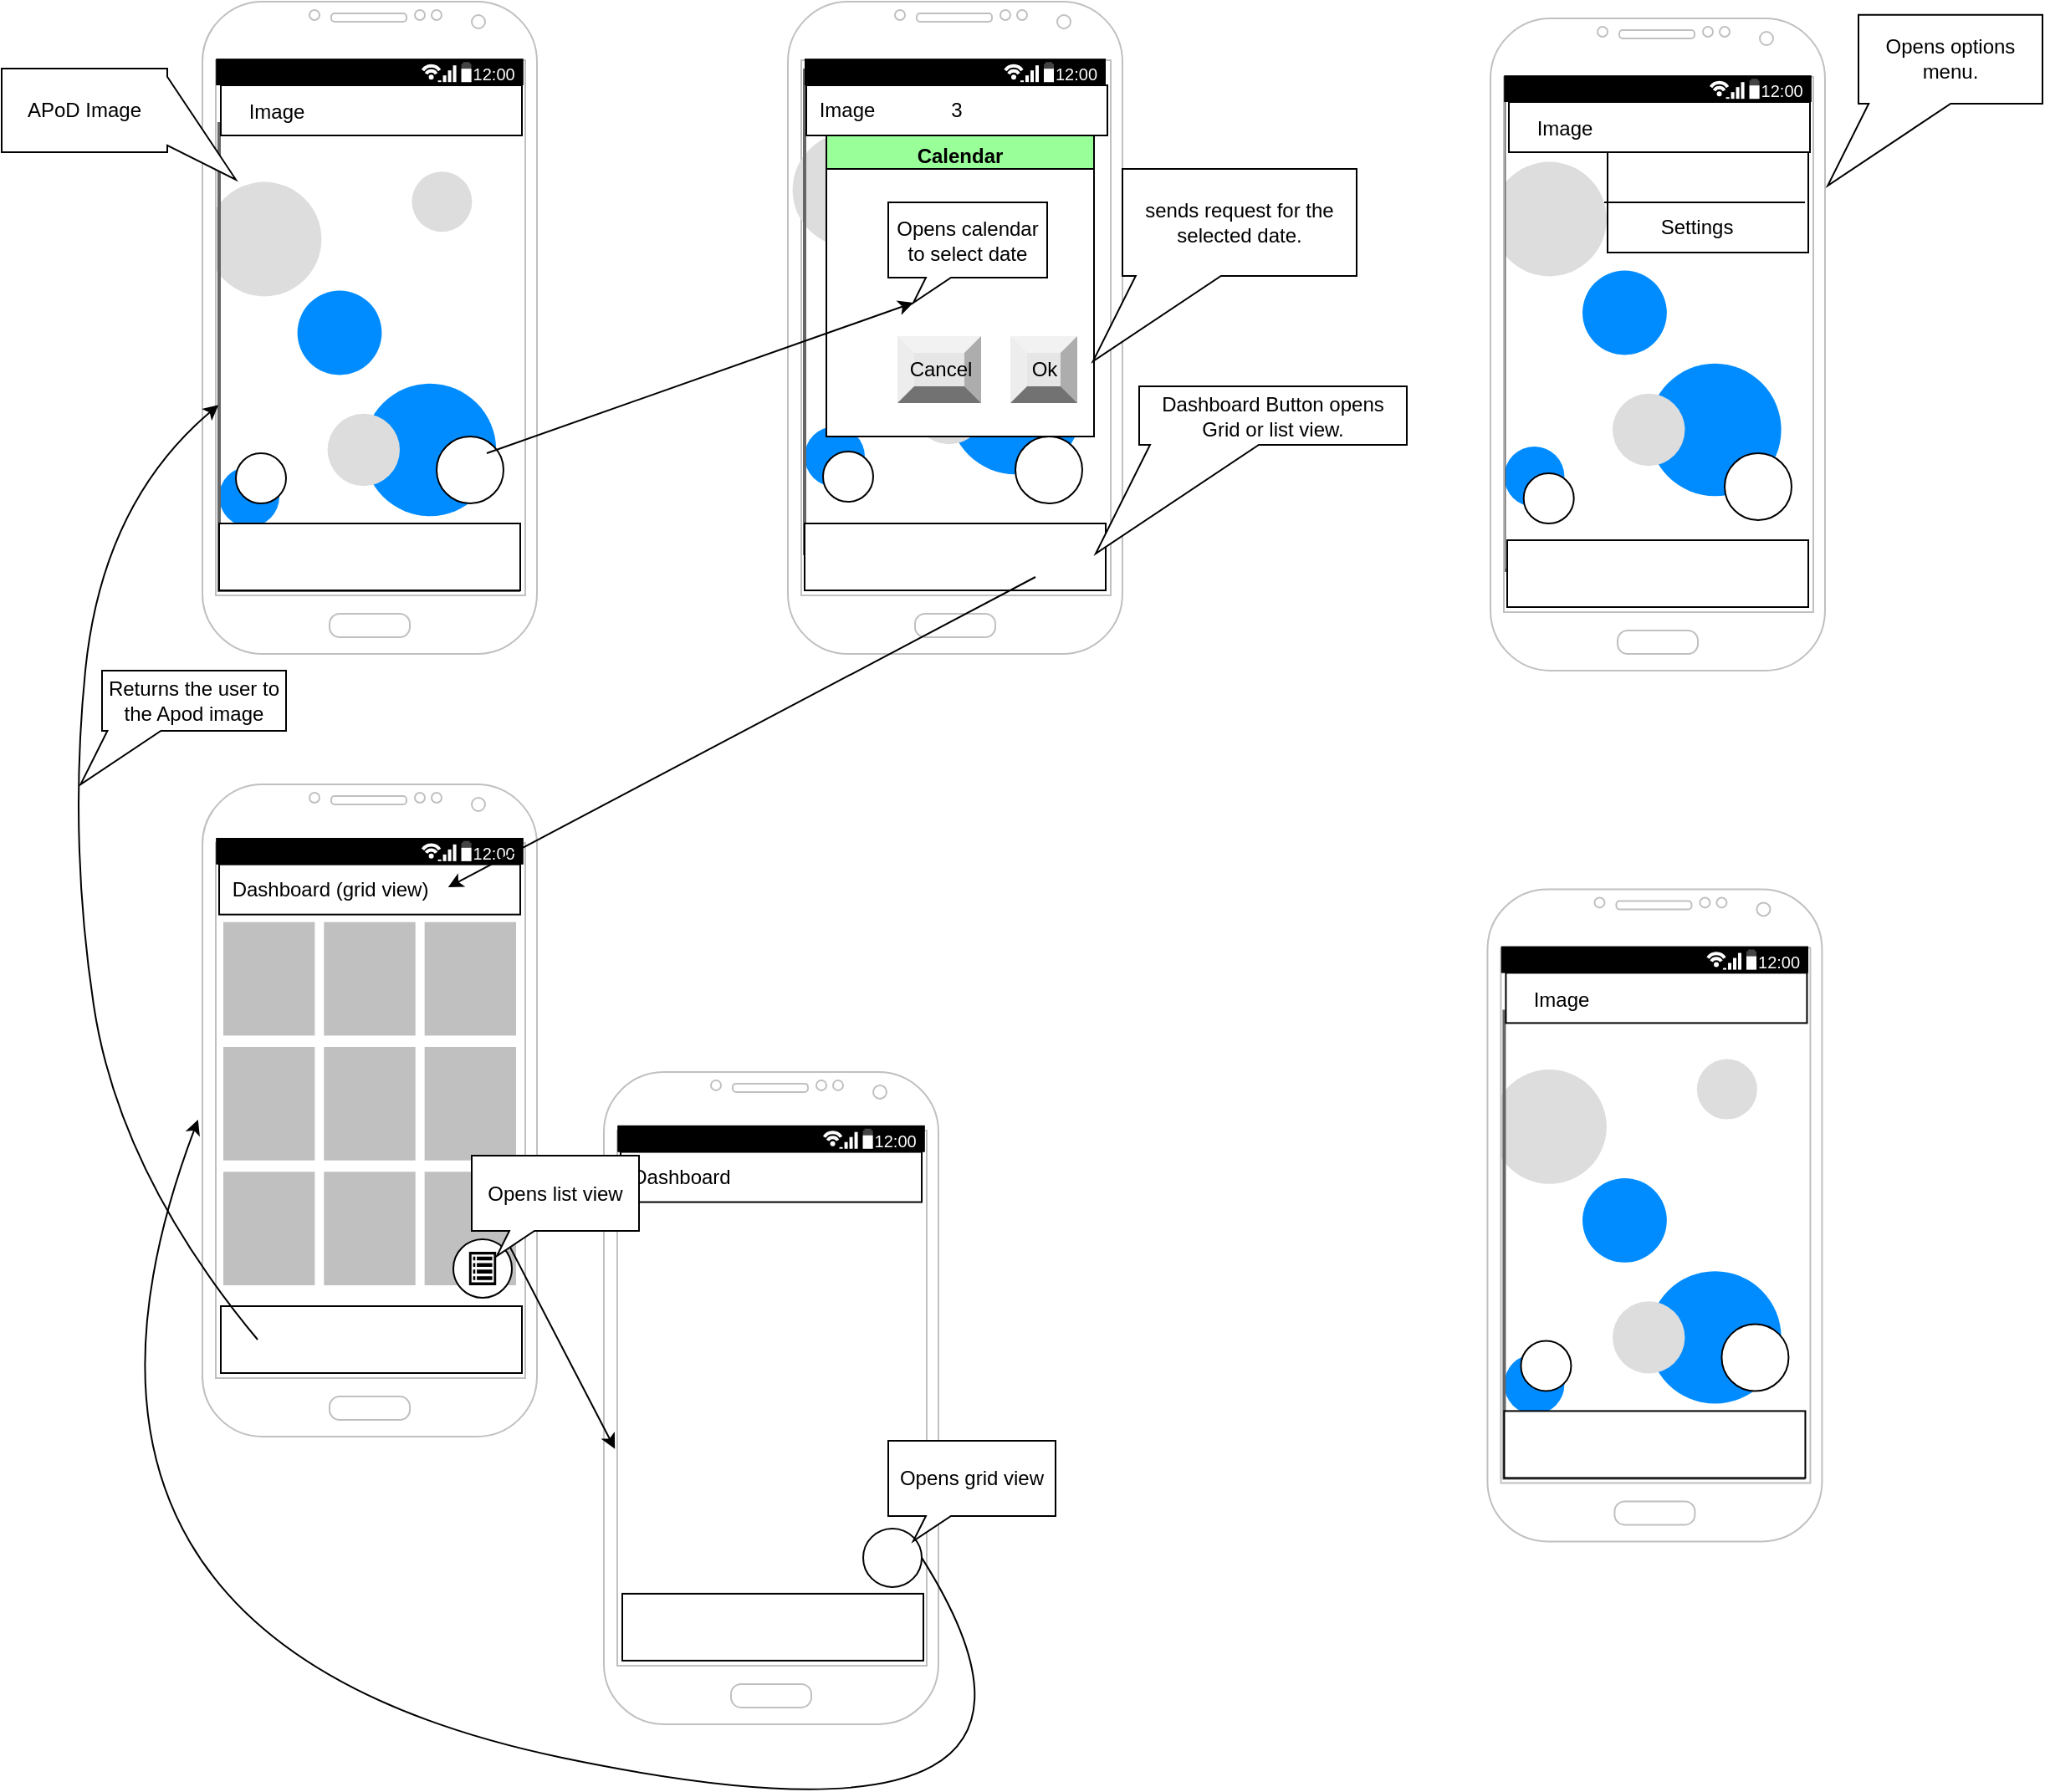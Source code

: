 <mxfile version="12.6.2" type="github">
  <diagram id="pEdrLrNa93Opo544BcHM" name="Page-1">
    <mxGraphModel dx="1858" dy="558" grid="1" gridSize="10" guides="1" tooltips="1" connect="1" arrows="1" fold="1" page="1" pageScale="1" pageWidth="850" pageHeight="1100" math="0" shadow="0">
      <root>
        <mxCell id="0"/>
        <mxCell id="1" parent="0"/>
        <mxCell id="yhGkoqOSeWeYSa07yg06-131" value="" style="shape=image;html=1;verticalAlign=top;verticalLabelPosition=bottom;labelBackgroundColor=#ffffff;imageAspect=0;aspect=fixed;image=https://cdn2.iconfinder.com/data/icons/interface-12/24/interface-45-128.png;fillColor=#000000;" vertex="1" parent="1">
          <mxGeometry x="356" y="747.78" width="164.17" height="164.17" as="geometry"/>
        </mxCell>
        <mxCell id="yhGkoqOSeWeYSa07yg06-2" value="" style="verticalLabelPosition=bottom;shadow=0;dashed=0;align=center;html=1;verticalAlign=top;strokeWidth=1;shape=mxgraph.mockup.graphics.bubbleChart;strokeColor=none;strokeColor2=none;strokeColor3=#666666;fillColor2=#008cff;fillColor3=#dddddd;" vertex="1" parent="1">
          <mxGeometry x="110.0" y="102" width="180" height="280" as="geometry"/>
        </mxCell>
        <mxCell id="yhGkoqOSeWeYSa07yg06-1" value="" style="verticalLabelPosition=bottom;verticalAlign=top;html=1;shadow=0;dashed=0;strokeWidth=1;shape=mxgraph.android.phone2;strokeColor=#c0c0c0;" vertex="1" parent="1">
          <mxGeometry x="100" y="30" width="200" height="390" as="geometry"/>
        </mxCell>
        <mxCell id="yhGkoqOSeWeYSa07yg06-5" value="" style="ellipse;whiteSpace=wrap;html=1;aspect=fixed;" vertex="1" parent="1">
          <mxGeometry x="240" y="290" width="40" height="40" as="geometry"/>
        </mxCell>
        <mxCell id="yhGkoqOSeWeYSa07yg06-8" value="" style="verticalLabelPosition=bottom;verticalAlign=top;html=1;shadow=0;dashed=0;strokeWidth=1;shape=mxgraph.android.phone2;strokeColor=#c0c0c0;" vertex="1" parent="1">
          <mxGeometry x="450" y="30" width="200" height="390" as="geometry"/>
        </mxCell>
        <mxCell id="yhGkoqOSeWeYSa07yg06-9" value="" style="verticalLabelPosition=bottom;shadow=0;dashed=0;align=center;html=1;verticalAlign=top;strokeWidth=1;shape=mxgraph.mockup.graphics.bubbleChart;strokeColor=none;strokeColor2=none;strokeColor3=#666666;fillColor2=#008cff;fillColor3=#dddddd;fillColor=#FFFFFF;" vertex="1" parent="1">
          <mxGeometry x="460" y="70" width="180" height="290" as="geometry"/>
        </mxCell>
        <mxCell id="yhGkoqOSeWeYSa07yg06-10" value="Calendar" style="swimlane;fillColor=#99FF99;" vertex="1" parent="1">
          <mxGeometry x="473" y="110" width="160" height="180" as="geometry">
            <mxRectangle x="475" y="110" width="80" height="23" as="alternateBounds"/>
          </mxGeometry>
        </mxCell>
        <mxCell id="yhGkoqOSeWeYSa07yg06-32" value="" style="whiteSpace=wrap;html=1;aspect=fixed;fillColor=#FFFFFF;" vertex="1" parent="yhGkoqOSeWeYSa07yg06-10">
          <mxGeometry y="20" width="160" height="160" as="geometry"/>
        </mxCell>
        <mxCell id="yhGkoqOSeWeYSa07yg06-12" value="Opens calendar to select date" style="whiteSpace=wrap;html=1;shape=mxgraph.basic.rectCallout;dx=30;dy=15;boundedLbl=1;" vertex="1" parent="yhGkoqOSeWeYSa07yg06-10">
          <mxGeometry x="37" y="40" width="95" height="60" as="geometry"/>
        </mxCell>
        <mxCell id="yhGkoqOSeWeYSa07yg06-14" value="Cancel" style="labelPosition=center;verticalLabelPosition=middle;align=center;html=1;shape=mxgraph.basic.shaded_button;dx=10;fillColor=#E6E6E6;strokeColor=none;" vertex="1" parent="yhGkoqOSeWeYSa07yg06-10">
          <mxGeometry x="42.5" y="120" width="50" height="40" as="geometry"/>
        </mxCell>
        <mxCell id="yhGkoqOSeWeYSa07yg06-13" value="Ok" style="labelPosition=center;verticalLabelPosition=middle;align=center;html=1;shape=mxgraph.basic.shaded_button;dx=10;fillColor=#E6E6E6;strokeColor=none;" vertex="1" parent="yhGkoqOSeWeYSa07yg06-10">
          <mxGeometry x="110" y="120.0" width="40" height="40" as="geometry"/>
        </mxCell>
        <mxCell id="yhGkoqOSeWeYSa07yg06-34" value="3" style="rounded=0;whiteSpace=wrap;html=1;fillColor=#FFFFFF;" vertex="1" parent="yhGkoqOSeWeYSa07yg06-10">
          <mxGeometry x="-12" y="-30" width="180" height="30" as="geometry"/>
        </mxCell>
        <mxCell id="yhGkoqOSeWeYSa07yg06-42" value="" style="shape=image;html=1;verticalAlign=top;verticalLabelPosition=bottom;labelBackgroundColor=#ffffff;imageAspect=0;aspect=fixed;image=https://cdn2.iconfinder.com/data/icons/arrows-and-universal-actions-icon-set/256/more_circle-128.png;fillColor=#FFFFFF;direction=south;" vertex="1" parent="yhGkoqOSeWeYSa07yg06-10">
          <mxGeometry x="132" y="-23.8" width="18" height="18" as="geometry"/>
        </mxCell>
        <mxCell id="yhGkoqOSeWeYSa07yg06-53" value="Image" style="text;html=1;align=center;verticalAlign=middle;resizable=0;points=[];autosize=1;" vertex="1" parent="yhGkoqOSeWeYSa07yg06-10">
          <mxGeometry x="-13" y="-25" width="50" height="20" as="geometry"/>
        </mxCell>
        <mxCell id="yhGkoqOSeWeYSa07yg06-16" value="" style="rounded=0;whiteSpace=wrap;html=1;fillColor=#FFFFFF;" vertex="1" parent="1">
          <mxGeometry x="110" y="342" width="180" height="40" as="geometry"/>
        </mxCell>
        <mxCell id="yhGkoqOSeWeYSa07yg06-17" value="" style="shape=image;html=1;verticalAlign=top;verticalLabelPosition=bottom;labelBackgroundColor=#ffffff;imageAspect=0;aspect=fixed;image=https://cdn4.iconfinder.com/data/icons/evil-icons-user-interface/64/picture-128.png;fillColor=#FFFFFF;" vertex="1" parent="1">
          <mxGeometry x="130" y="348" width="28" height="28" as="geometry"/>
        </mxCell>
        <mxCell id="yhGkoqOSeWeYSa07yg06-18" value="" style="shape=image;html=1;verticalAlign=top;verticalLabelPosition=bottom;labelBackgroundColor=#ffffff;imageAspect=0;aspect=fixed;image=https://cdn3.iconfinder.com/data/icons/google-material-design-icons/48/ic_dashboard_48px-128.png;fillColor=#FFFFFF;" vertex="1" parent="1">
          <mxGeometry x="240" y="350" width="24" height="24" as="geometry"/>
        </mxCell>
        <mxCell id="yhGkoqOSeWeYSa07yg06-20" value="" style="rounded=0;whiteSpace=wrap;html=1;fillColor=#FFFFFF;" vertex="1" parent="1">
          <mxGeometry x="460" y="342" width="180" height="40" as="geometry"/>
        </mxCell>
        <mxCell id="yhGkoqOSeWeYSa07yg06-22" value="" style="shape=image;html=1;verticalAlign=top;verticalLabelPosition=bottom;labelBackgroundColor=#ffffff;imageAspect=0;aspect=fixed;image=https://cdn3.iconfinder.com/data/icons/google-material-design-icons/48/ic_dashboard_48px-128.png;fillColor=#FFFFFF;" vertex="1" parent="1">
          <mxGeometry x="586" y="350" width="24" height="24" as="geometry"/>
        </mxCell>
        <mxCell id="yhGkoqOSeWeYSa07yg06-23" value="" style="shape=image;html=1;verticalAlign=top;verticalLabelPosition=bottom;labelBackgroundColor=#ffffff;imageAspect=0;aspect=fixed;image=https://cdn4.iconfinder.com/data/icons/evil-icons-user-interface/64/picture-128.png;fillColor=#FFFFFF;" vertex="1" parent="1">
          <mxGeometry x="482" y="348" width="28" height="28" as="geometry"/>
        </mxCell>
        <mxCell id="yhGkoqOSeWeYSa07yg06-24" value="" style="verticalLabelPosition=bottom;verticalAlign=top;html=1;shadow=0;dashed=0;strokeWidth=1;shape=mxgraph.android.phone2;strokeColor=#c0c0c0;fillColor=#FFFFFF;" vertex="1" parent="1">
          <mxGeometry x="100" y="498" width="200" height="390" as="geometry"/>
        </mxCell>
        <mxCell id="yhGkoqOSeWeYSa07yg06-26" value="APoD Image" style="whiteSpace=wrap;html=1;shape=mxgraph.basic.rectCallout;dx=24.6;dy=41;boundedLbl=1;fillColor=#FFFFFF;direction=north;" vertex="1" parent="1">
          <mxGeometry x="-20" y="70" width="140" height="50" as="geometry"/>
        </mxCell>
        <mxCell id="yhGkoqOSeWeYSa07yg06-28" value="" style="rounded=0;whiteSpace=wrap;html=1;fillColor=#FFFFFF;" vertex="1" parent="1">
          <mxGeometry x="111" y="80" width="180" height="30" as="geometry"/>
        </mxCell>
        <mxCell id="yhGkoqOSeWeYSa07yg06-29" value="" style="strokeWidth=1;html=1;shadow=0;dashed=0;shape=mxgraph.android.statusBar;align=center;fillColor=#000000;strokeColor=#ffffff;fontColor=#ffffff;fontSize=10;" vertex="1" parent="1">
          <mxGeometry x="108.22" y="64.17" width="183.57" height="15.825" as="geometry"/>
        </mxCell>
        <mxCell id="yhGkoqOSeWeYSa07yg06-30" value="" style="strokeWidth=1;html=1;shadow=0;dashed=0;shape=mxgraph.android.statusBar;align=center;fillColor=#000000;strokeColor=#ffffff;fontColor=#ffffff;fontSize=10;" vertex="1" parent="1">
          <mxGeometry x="108.22" y="530" width="183.57" height="15.825" as="geometry"/>
        </mxCell>
        <mxCell id="yhGkoqOSeWeYSa07yg06-31" value="" style="strokeWidth=1;html=1;shadow=0;dashed=0;shape=mxgraph.android.statusBar;align=center;fillColor=#000000;strokeColor=#ffffff;fontColor=#ffffff;fontSize=10;" vertex="1" parent="1">
          <mxGeometry x="460" y="64.17" width="180" height="15.83" as="geometry"/>
        </mxCell>
        <mxCell id="yhGkoqOSeWeYSa07yg06-33" value="" style="shape=image;html=1;verticalAlign=top;verticalLabelPosition=bottom;labelBackgroundColor=#ffffff;imageAspect=0;aspect=fixed;image=https://cdn1.iconfinder.com/data/icons/material-core/20/today-128.png;fillColor=#FFFFFF;" vertex="1" parent="1">
          <mxGeometry x="250" y="300" width="20" height="20" as="geometry"/>
        </mxCell>
        <mxCell id="yhGkoqOSeWeYSa07yg06-38" value="" style="ellipse;whiteSpace=wrap;html=1;aspect=fixed;" vertex="1" parent="1">
          <mxGeometry x="586" y="290" width="40" height="40" as="geometry"/>
        </mxCell>
        <mxCell id="yhGkoqOSeWeYSa07yg06-39" value="" style="shape=image;html=1;verticalAlign=top;verticalLabelPosition=bottom;labelBackgroundColor=#ffffff;imageAspect=0;aspect=fixed;image=https://cdn1.iconfinder.com/data/icons/material-core/20/today-128.png;fillColor=#FFFFFF;" vertex="1" parent="1">
          <mxGeometry x="596" y="300" width="20" height="20" as="geometry"/>
        </mxCell>
        <mxCell id="yhGkoqOSeWeYSa07yg06-40" value="" style="rounded=0;whiteSpace=wrap;html=1;fillColor=#FFFFFF;" vertex="1" parent="1">
          <mxGeometry x="110.01" y="545.83" width="180" height="30" as="geometry"/>
        </mxCell>
        <mxCell id="yhGkoqOSeWeYSa07yg06-41" value="" style="shape=image;html=1;verticalAlign=top;verticalLabelPosition=bottom;labelBackgroundColor=#ffffff;imageAspect=0;aspect=fixed;image=https://cdn2.iconfinder.com/data/icons/arrows-and-universal-actions-icon-set/256/more_circle-128.png;fillColor=#FFFFFF;direction=south;" vertex="1" parent="1">
          <mxGeometry x="264" y="551.83" width="18" height="18" as="geometry"/>
        </mxCell>
        <mxCell id="yhGkoqOSeWeYSa07yg06-43" value="" style="shape=image;html=1;verticalAlign=top;verticalLabelPosition=bottom;labelBackgroundColor=#ffffff;imageAspect=0;aspect=fixed;image=https://cdn2.iconfinder.com/data/icons/arrows-and-universal-actions-icon-set/256/more_circle-128.png;fillColor=#FFFFFF;direction=south;" vertex="1" parent="1">
          <mxGeometry x="264" y="86" width="18" height="18" as="geometry"/>
        </mxCell>
        <mxCell id="yhGkoqOSeWeYSa07yg06-48" value="" style="endArrow=classic;html=1;entryX=0;entryY=0;entryDx=15;entryDy=60;entryPerimeter=0;" edge="1" parent="1" target="yhGkoqOSeWeYSa07yg06-12">
          <mxGeometry width="50" height="50" relative="1" as="geometry">
            <mxPoint x="270" y="300" as="sourcePoint"/>
            <mxPoint x="320" y="250" as="targetPoint"/>
          </mxGeometry>
        </mxCell>
        <mxCell id="yhGkoqOSeWeYSa07yg06-49" value="Image" style="text;html=1;align=center;verticalAlign=middle;resizable=0;points=[];autosize=1;" vertex="1" parent="1">
          <mxGeometry x="119" y="86" width="50" height="20" as="geometry"/>
        </mxCell>
        <mxCell id="yhGkoqOSeWeYSa07yg06-52" value="Dashboard (grid view)" style="text;html=1;align=center;verticalAlign=middle;resizable=0;points=[];autosize=1;" vertex="1" parent="1">
          <mxGeometry x="111" y="550.83" width="130" height="20" as="geometry"/>
        </mxCell>
        <mxCell id="yhGkoqOSeWeYSa07yg06-56" value="" style="html=1;verticalLabelPosition=bottom;labelBackgroundColor=#ffffff;verticalAlign=top;shadow=0;dashed=0;strokeWidth=1;shape=mxgraph.ios7ui.iconGrid;fillColor=#c0c0c0;gridSize=3,3;" vertex="1" parent="1">
          <mxGeometry x="112.5" y="580.34" width="175" height="217.17" as="geometry"/>
        </mxCell>
        <mxCell id="yhGkoqOSeWeYSa07yg06-57" value="" style="ellipse;whiteSpace=wrap;html=1;aspect=fixed;fillColor=#FFFFFF;" vertex="1" parent="1">
          <mxGeometry x="250" y="770" width="35" height="35" as="geometry"/>
        </mxCell>
        <mxCell id="yhGkoqOSeWeYSa07yg06-55" value="" style="html=1;aspect=fixed;strokeColor=none;shadow=0;align=center;verticalAlign=top;fillColor=#000000;shape=mxgraph.gcp2.view_list" vertex="1" parent="1">
          <mxGeometry x="259.4" y="777.5" width="16.21" height="20.01" as="geometry"/>
        </mxCell>
        <mxCell id="yhGkoqOSeWeYSa07yg06-58" value="" style="rounded=0;whiteSpace=wrap;html=1;fillColor=#FFFFFF;" vertex="1" parent="1">
          <mxGeometry x="111" y="810" width="180" height="40" as="geometry"/>
        </mxCell>
        <mxCell id="yhGkoqOSeWeYSa07yg06-59" value="" style="shape=image;html=1;verticalAlign=top;verticalLabelPosition=bottom;labelBackgroundColor=#ffffff;imageAspect=0;aspect=fixed;image=https://cdn3.iconfinder.com/data/icons/google-material-design-icons/48/ic_dashboard_48px-128.png;fillColor=#FFFFFF;" vertex="1" parent="1">
          <mxGeometry x="237" y="818" width="24" height="24" as="geometry"/>
        </mxCell>
        <mxCell id="yhGkoqOSeWeYSa07yg06-60" value="" style="shape=image;html=1;verticalAlign=top;verticalLabelPosition=bottom;labelBackgroundColor=#ffffff;imageAspect=0;aspect=fixed;image=https://cdn4.iconfinder.com/data/icons/evil-icons-user-interface/64/picture-128.png;fillColor=#FFFFFF;" vertex="1" parent="1">
          <mxGeometry x="133" y="816" width="28" height="28" as="geometry"/>
        </mxCell>
        <mxCell id="yhGkoqOSeWeYSa07yg06-61" value="" style="endArrow=classic;html=1;exitX=0.5;exitY=1;exitDx=0;exitDy=0;entryX=1.045;entryY=0.434;entryDx=0;entryDy=0;entryPerimeter=0;" edge="1" parent="1" source="yhGkoqOSeWeYSa07yg06-22" target="yhGkoqOSeWeYSa07yg06-52">
          <mxGeometry width="50" height="50" relative="1" as="geometry">
            <mxPoint x="400" y="497.06" as="sourcePoint"/>
            <mxPoint x="330" y="490" as="targetPoint"/>
          </mxGeometry>
        </mxCell>
        <mxCell id="yhGkoqOSeWeYSa07yg06-62" value="" style="verticalLabelPosition=bottom;verticalAlign=top;html=1;shadow=0;dashed=0;strokeWidth=1;shape=mxgraph.android.phone2;strokeColor=#c0c0c0;fillColor=#FFFFFF;" vertex="1" parent="1">
          <mxGeometry x="340" y="669.95" width="200" height="390" as="geometry"/>
        </mxCell>
        <mxCell id="yhGkoqOSeWeYSa07yg06-63" value="" style="strokeWidth=1;html=1;shadow=0;dashed=0;shape=mxgraph.android.statusBar;align=center;fillColor=#000000;strokeColor=#ffffff;fontColor=#ffffff;fontSize=10;" vertex="1" parent="1">
          <mxGeometry x="348.22" y="701.95" width="183.57" height="15.825" as="geometry"/>
        </mxCell>
        <mxCell id="yhGkoqOSeWeYSa07yg06-64" value="" style="rounded=0;whiteSpace=wrap;html=1;fillColor=#FFFFFF;" vertex="1" parent="1">
          <mxGeometry x="350.01" y="717.78" width="180" height="30" as="geometry"/>
        </mxCell>
        <mxCell id="yhGkoqOSeWeYSa07yg06-65" value="" style="shape=image;html=1;verticalAlign=top;verticalLabelPosition=bottom;labelBackgroundColor=#ffffff;imageAspect=0;aspect=fixed;image=https://cdn2.iconfinder.com/data/icons/arrows-and-universal-actions-icon-set/256/more_circle-128.png;fillColor=#FFFFFF;direction=south;" vertex="1" parent="1">
          <mxGeometry x="504" y="723.78" width="18" height="18" as="geometry"/>
        </mxCell>
        <mxCell id="yhGkoqOSeWeYSa07yg06-66" value="Dashboard" style="text;html=1;align=center;verticalAlign=middle;resizable=0;points=[];autosize=1;" vertex="1" parent="1">
          <mxGeometry x="351" y="722.78" width="70" height="20" as="geometry"/>
        </mxCell>
        <mxCell id="yhGkoqOSeWeYSa07yg06-70" value="" style="rounded=0;whiteSpace=wrap;html=1;fillColor=#FFFFFF;" vertex="1" parent="1">
          <mxGeometry x="351" y="981.95" width="180" height="40" as="geometry"/>
        </mxCell>
        <mxCell id="yhGkoqOSeWeYSa07yg06-71" value="" style="shape=image;html=1;verticalAlign=top;verticalLabelPosition=bottom;labelBackgroundColor=#ffffff;imageAspect=0;aspect=fixed;image=https://cdn3.iconfinder.com/data/icons/google-material-design-icons/48/ic_dashboard_48px-128.png;fillColor=#FFFFFF;" vertex="1" parent="1">
          <mxGeometry x="477" y="989.95" width="24" height="24" as="geometry"/>
        </mxCell>
        <mxCell id="yhGkoqOSeWeYSa07yg06-72" value="" style="shape=image;html=1;verticalAlign=top;verticalLabelPosition=bottom;labelBackgroundColor=#ffffff;imageAspect=0;aspect=fixed;image=https://cdn4.iconfinder.com/data/icons/evil-icons-user-interface/64/picture-128.png;fillColor=#FFFFFF;" vertex="1" parent="1">
          <mxGeometry x="373" y="987.95" width="28" height="28" as="geometry"/>
        </mxCell>
        <mxCell id="yhGkoqOSeWeYSa07yg06-68" value="" style="ellipse;whiteSpace=wrap;html=1;aspect=fixed;fillColor=#FFFFFF;" vertex="1" parent="1">
          <mxGeometry x="495.01" y="942.95" width="35" height="35" as="geometry"/>
        </mxCell>
        <mxCell id="yhGkoqOSeWeYSa07yg06-133" value="" style="endArrow=classic;html=1;entryX=0.033;entryY=0.578;entryDx=0;entryDy=0;entryPerimeter=0;" edge="1" parent="1" target="yhGkoqOSeWeYSa07yg06-62">
          <mxGeometry width="50" height="50" relative="1" as="geometry">
            <mxPoint x="282" y="771" as="sourcePoint"/>
            <mxPoint x="432" y="821" as="targetPoint"/>
          </mxGeometry>
        </mxCell>
        <mxCell id="yhGkoqOSeWeYSa07yg06-134" value="Dashboard Button opens Grid or list view." style="whiteSpace=wrap;html=1;shape=mxgraph.basic.rectCallout;dx=39;dy=65;boundedLbl=1;fillColor=#FFFFFF;" vertex="1" parent="1">
          <mxGeometry x="660" y="260" width="160" height="100" as="geometry"/>
        </mxCell>
        <mxCell id="yhGkoqOSeWeYSa07yg06-135" value="Opens list view" style="whiteSpace=wrap;html=1;shape=mxgraph.basic.rectCallout;dx=30;dy=15;boundedLbl=1;fillColor=#FFFFFF;" vertex="1" parent="1">
          <mxGeometry x="261" y="720" width="100" height="60" as="geometry"/>
        </mxCell>
        <mxCell id="yhGkoqOSeWeYSa07yg06-136" value="Opens grid view" style="whiteSpace=wrap;html=1;shape=mxgraph.basic.rectCallout;dx=30;dy=15;boundedLbl=1;fillColor=#FFFFFF;" vertex="1" parent="1">
          <mxGeometry x="510" y="890.45" width="100" height="60" as="geometry"/>
        </mxCell>
        <mxCell id="yhGkoqOSeWeYSa07yg06-138" value="" style="curved=1;endArrow=classic;html=1;exitX=1;exitY=0.5;exitDx=0;exitDy=0;entryX=-0.013;entryY=0.514;entryDx=0;entryDy=0;entryPerimeter=0;" edge="1" parent="1" source="yhGkoqOSeWeYSa07yg06-68" target="yhGkoqOSeWeYSa07yg06-24">
          <mxGeometry width="50" height="50" relative="1" as="geometry">
            <mxPoint x="586" y="961.95" as="sourcePoint"/>
            <mxPoint x="636" y="911.95" as="targetPoint"/>
            <Array as="points">
              <mxPoint x="650" y="1150"/>
              <mxPoint x="-20" y="1010"/>
            </Array>
          </mxGeometry>
        </mxCell>
        <mxCell id="yhGkoqOSeWeYSa07yg06-139" value="sends request for the selected date." style="whiteSpace=wrap;html=1;shape=mxgraph.basic.rectCallout;dx=33.41;dy=51;boundedLbl=1;fillColor=#FFFFFF;" vertex="1" parent="1">
          <mxGeometry x="650" y="130" width="140" height="115" as="geometry"/>
        </mxCell>
        <mxCell id="yhGkoqOSeWeYSa07yg06-141" value="" style="curved=1;endArrow=classic;html=1;exitX=0;exitY=0.5;exitDx=0;exitDy=0;entryX=-0.002;entryY=0.604;entryDx=0;entryDy=0;entryPerimeter=0;" edge="1" parent="1" source="yhGkoqOSeWeYSa07yg06-60" target="yhGkoqOSeWeYSa07yg06-2">
          <mxGeometry width="50" height="50" relative="1" as="geometry">
            <mxPoint y="730" as="sourcePoint"/>
            <mxPoint x="50" y="680" as="targetPoint"/>
            <Array as="points">
              <mxPoint x="50" y="730"/>
              <mxPoint x="20" y="530"/>
              <mxPoint x="40" y="330"/>
            </Array>
          </mxGeometry>
        </mxCell>
        <mxCell id="yhGkoqOSeWeYSa07yg06-142" value="" style="shape=image;html=1;verticalAlign=top;verticalLabelPosition=bottom;labelBackgroundColor=#ffffff;imageAspect=0;aspect=fixed;image=https://cdn2.iconfinder.com/data/icons/essential-web-3/50/gallery-picture-photo-show-images-128.png;fillColor=#FFFFFF;" vertex="1" parent="1">
          <mxGeometry x="504.24" y="951.45" width="18" height="18" as="geometry"/>
        </mxCell>
        <mxCell id="yhGkoqOSeWeYSa07yg06-143" value="Returns the user to the Apod image" style="whiteSpace=wrap;html=1;shape=mxgraph.basic.rectCallout;dx=19.2;dy=32;boundedLbl=1;fillColor=#FFFFFF;" vertex="1" parent="1">
          <mxGeometry x="40" y="430" width="110" height="68" as="geometry"/>
        </mxCell>
        <mxCell id="yhGkoqOSeWeYSa07yg06-144" value="" style="verticalLabelPosition=bottom;shadow=0;dashed=0;align=center;html=1;verticalAlign=top;strokeWidth=1;shape=mxgraph.mockup.graphics.bubbleChart;strokeColor=none;strokeColor2=none;strokeColor3=#666666;fillColor2=#008cff;fillColor3=#dddddd;" vertex="1" parent="1">
          <mxGeometry x="878.22" y="90" width="180" height="280" as="geometry"/>
        </mxCell>
        <mxCell id="yhGkoqOSeWeYSa07yg06-145" value="" style="verticalLabelPosition=bottom;verticalAlign=top;html=1;shadow=0;dashed=0;strokeWidth=1;shape=mxgraph.android.phone2;strokeColor=#c0c0c0;" vertex="1" parent="1">
          <mxGeometry x="870" y="40" width="200" height="390" as="geometry"/>
        </mxCell>
        <mxCell id="yhGkoqOSeWeYSa07yg06-146" value="" style="ellipse;whiteSpace=wrap;html=1;aspect=fixed;" vertex="1" parent="1">
          <mxGeometry x="1010" y="300" width="40" height="40" as="geometry"/>
        </mxCell>
        <mxCell id="yhGkoqOSeWeYSa07yg06-147" value="" style="rounded=0;whiteSpace=wrap;html=1;fillColor=#FFFFFF;" vertex="1" parent="1">
          <mxGeometry x="880" y="352" width="180" height="40" as="geometry"/>
        </mxCell>
        <mxCell id="yhGkoqOSeWeYSa07yg06-148" value="" style="shape=image;html=1;verticalAlign=top;verticalLabelPosition=bottom;labelBackgroundColor=#ffffff;imageAspect=0;aspect=fixed;image=https://cdn4.iconfinder.com/data/icons/evil-icons-user-interface/64/picture-128.png;fillColor=#FFFFFF;" vertex="1" parent="1">
          <mxGeometry x="900" y="358" width="28" height="28" as="geometry"/>
        </mxCell>
        <mxCell id="yhGkoqOSeWeYSa07yg06-149" value="" style="shape=image;html=1;verticalAlign=top;verticalLabelPosition=bottom;labelBackgroundColor=#ffffff;imageAspect=0;aspect=fixed;image=https://cdn3.iconfinder.com/data/icons/google-material-design-icons/48/ic_dashboard_48px-128.png;fillColor=#FFFFFF;" vertex="1" parent="1">
          <mxGeometry x="1010" y="360" width="24" height="24" as="geometry"/>
        </mxCell>
        <mxCell id="yhGkoqOSeWeYSa07yg06-150" value="" style="rounded=0;whiteSpace=wrap;html=1;fillColor=#FFFFFF;" vertex="1" parent="1">
          <mxGeometry x="881" y="90" width="180" height="30" as="geometry"/>
        </mxCell>
        <mxCell id="yhGkoqOSeWeYSa07yg06-151" value="" style="strokeWidth=1;html=1;shadow=0;dashed=0;shape=mxgraph.android.statusBar;align=center;fillColor=#000000;strokeColor=#ffffff;fontColor=#ffffff;fontSize=10;" vertex="1" parent="1">
          <mxGeometry x="878.22" y="74.17" width="183.57" height="15.825" as="geometry"/>
        </mxCell>
        <mxCell id="yhGkoqOSeWeYSa07yg06-152" value="" style="shape=image;html=1;verticalAlign=top;verticalLabelPosition=bottom;labelBackgroundColor=#ffffff;imageAspect=0;aspect=fixed;image=https://cdn1.iconfinder.com/data/icons/material-core/20/today-128.png;fillColor=#FFFFFF;" vertex="1" parent="1">
          <mxGeometry x="1020" y="310" width="20" height="20" as="geometry"/>
        </mxCell>
        <mxCell id="yhGkoqOSeWeYSa07yg06-153" value="" style="shape=image;html=1;verticalAlign=top;verticalLabelPosition=bottom;labelBackgroundColor=#ffffff;imageAspect=0;aspect=fixed;image=https://cdn2.iconfinder.com/data/icons/arrows-and-universal-actions-icon-set/256/more_circle-128.png;fillColor=#FFFFFF;direction=south;" vertex="1" parent="1">
          <mxGeometry x="1034" y="96" width="18" height="18" as="geometry"/>
        </mxCell>
        <mxCell id="yhGkoqOSeWeYSa07yg06-154" value="Image" style="text;html=1;align=center;verticalAlign=middle;resizable=0;points=[];autosize=1;" vertex="1" parent="1">
          <mxGeometry x="889" y="96" width="50" height="20" as="geometry"/>
        </mxCell>
        <mxCell id="yhGkoqOSeWeYSa07yg06-155" value="" style="verticalLabelPosition=bottom;verticalAlign=top;html=1;shape=mxgraph.basic.rect;fillColor2=none;strokeWidth=1;size=20;indent=5;fillColor=#FFFFFF;" vertex="1" parent="1">
          <mxGeometry x="940" y="120.0" width="120" height="60" as="geometry"/>
        </mxCell>
        <mxCell id="yhGkoqOSeWeYSa07yg06-156" value="" style="endArrow=none;html=1;" edge="1" parent="1">
          <mxGeometry width="50" height="50" relative="1" as="geometry">
            <mxPoint x="938" y="150" as="sourcePoint"/>
            <mxPoint x="1058" y="150" as="targetPoint"/>
          </mxGeometry>
        </mxCell>
        <mxCell id="yhGkoqOSeWeYSa07yg06-158" value="Settings" style="text;html=1;align=center;verticalAlign=middle;resizable=0;points=[];labelBackgroundColor=#ffffff;" vertex="1" connectable="0" parent="yhGkoqOSeWeYSa07yg06-156">
          <mxGeometry x="-0.289" y="-18" relative="1" as="geometry">
            <mxPoint x="12" y="-3" as="offset"/>
          </mxGeometry>
        </mxCell>
        <mxCell id="yhGkoqOSeWeYSa07yg06-157" value="Opens options menu." style="whiteSpace=wrap;html=1;shape=mxgraph.basic.rectCallout;dx=30.6;dy=49;boundedLbl=1;fillColor=#FFFFFF;" vertex="1" parent="1">
          <mxGeometry x="1090" y="37.83" width="110" height="102.17" as="geometry"/>
        </mxCell>
        <mxCell id="yhGkoqOSeWeYSa07yg06-160" value="" style="ellipse;whiteSpace=wrap;html=1;aspect=fixed;fillColor=#FFFFFF;" vertex="1" parent="1">
          <mxGeometry x="120" y="300" width="30" height="30" as="geometry"/>
        </mxCell>
        <mxCell id="yhGkoqOSeWeYSa07yg06-159" value="" style="shape=image;html=1;verticalAlign=top;verticalLabelPosition=bottom;labelBackgroundColor=#ffffff;imageAspect=0;aspect=fixed;image=https://cdn3.iconfinder.com/data/icons/glypho-free/64/share-128.png;fillColor=#FFFFFF;" vertex="1" parent="1">
          <mxGeometry x="120" y="301" width="28" height="28" as="geometry"/>
        </mxCell>
        <mxCell id="yhGkoqOSeWeYSa07yg06-163" value="" style="ellipse;whiteSpace=wrap;html=1;aspect=fixed;fillColor=#FFFFFF;" vertex="1" parent="1">
          <mxGeometry x="889.85" y="312" width="30" height="30" as="geometry"/>
        </mxCell>
        <mxCell id="yhGkoqOSeWeYSa07yg06-164" value="" style="shape=image;html=1;verticalAlign=top;verticalLabelPosition=bottom;labelBackgroundColor=#ffffff;imageAspect=0;aspect=fixed;image=https://cdn3.iconfinder.com/data/icons/glypho-free/64/share-128.png;fillColor=#FFFFFF;" vertex="1" parent="1">
          <mxGeometry x="889.85" y="313" width="28" height="28" as="geometry"/>
        </mxCell>
        <mxCell id="yhGkoqOSeWeYSa07yg06-166" value="" style="ellipse;whiteSpace=wrap;html=1;aspect=fixed;fillColor=#FFFFFF;" vertex="1" parent="1">
          <mxGeometry x="471" y="299" width="30" height="30" as="geometry"/>
        </mxCell>
        <mxCell id="yhGkoqOSeWeYSa07yg06-167" value="" style="shape=image;html=1;verticalAlign=top;verticalLabelPosition=bottom;labelBackgroundColor=#ffffff;imageAspect=0;aspect=fixed;image=https://cdn3.iconfinder.com/data/icons/glypho-free/64/share-128.png;fillColor=#FFFFFF;" vertex="1" parent="1">
          <mxGeometry x="471" y="300" width="28" height="28" as="geometry"/>
        </mxCell>
        <mxCell id="yhGkoqOSeWeYSa07yg06-168" value="" style="verticalLabelPosition=bottom;shadow=0;dashed=0;align=center;html=1;verticalAlign=top;strokeWidth=1;shape=mxgraph.mockup.graphics.bubbleChart;strokeColor=none;strokeColor2=none;strokeColor3=#666666;fillColor2=#008cff;fillColor3=#dddddd;" vertex="1" parent="1">
          <mxGeometry x="878.22" y="632.71" width="180" height="280" as="geometry"/>
        </mxCell>
        <mxCell id="yhGkoqOSeWeYSa07yg06-169" value="" style="verticalLabelPosition=bottom;verticalAlign=top;html=1;shadow=0;dashed=0;strokeWidth=1;shape=mxgraph.android.phone2;strokeColor=#c0c0c0;" vertex="1" parent="1">
          <mxGeometry x="868.22" y="560.71" width="200" height="390" as="geometry"/>
        </mxCell>
        <mxCell id="yhGkoqOSeWeYSa07yg06-170" value="" style="ellipse;whiteSpace=wrap;html=1;aspect=fixed;" vertex="1" parent="1">
          <mxGeometry x="1008.22" y="820.71" width="40" height="40" as="geometry"/>
        </mxCell>
        <mxCell id="yhGkoqOSeWeYSa07yg06-171" value="" style="rounded=0;whiteSpace=wrap;html=1;fillColor=#FFFFFF;" vertex="1" parent="1">
          <mxGeometry x="878.22" y="872.71" width="180" height="40" as="geometry"/>
        </mxCell>
        <mxCell id="yhGkoqOSeWeYSa07yg06-172" value="" style="shape=image;html=1;verticalAlign=top;verticalLabelPosition=bottom;labelBackgroundColor=#ffffff;imageAspect=0;aspect=fixed;image=https://cdn4.iconfinder.com/data/icons/evil-icons-user-interface/64/picture-128.png;fillColor=#FFFFFF;" vertex="1" parent="1">
          <mxGeometry x="898.22" y="878.71" width="28" height="28" as="geometry"/>
        </mxCell>
        <mxCell id="yhGkoqOSeWeYSa07yg06-173" value="" style="shape=image;html=1;verticalAlign=top;verticalLabelPosition=bottom;labelBackgroundColor=#ffffff;imageAspect=0;aspect=fixed;image=https://cdn3.iconfinder.com/data/icons/google-material-design-icons/48/ic_dashboard_48px-128.png;fillColor=#FFFFFF;" vertex="1" parent="1">
          <mxGeometry x="1008.22" y="880.71" width="24" height="24" as="geometry"/>
        </mxCell>
        <mxCell id="yhGkoqOSeWeYSa07yg06-174" value="" style="rounded=0;whiteSpace=wrap;html=1;fillColor=#FFFFFF;" vertex="1" parent="1">
          <mxGeometry x="879.22" y="610.71" width="180" height="30" as="geometry"/>
        </mxCell>
        <mxCell id="yhGkoqOSeWeYSa07yg06-175" value="" style="strokeWidth=1;html=1;shadow=0;dashed=0;shape=mxgraph.android.statusBar;align=center;fillColor=#000000;strokeColor=#ffffff;fontColor=#ffffff;fontSize=10;" vertex="1" parent="1">
          <mxGeometry x="876.44" y="594.88" width="183.57" height="15.825" as="geometry"/>
        </mxCell>
        <mxCell id="yhGkoqOSeWeYSa07yg06-176" value="" style="shape=image;html=1;verticalAlign=top;verticalLabelPosition=bottom;labelBackgroundColor=#ffffff;imageAspect=0;aspect=fixed;image=https://cdn1.iconfinder.com/data/icons/material-core/20/today-128.png;fillColor=#FFFFFF;" vertex="1" parent="1">
          <mxGeometry x="1018.22" y="830.71" width="20" height="20" as="geometry"/>
        </mxCell>
        <mxCell id="yhGkoqOSeWeYSa07yg06-177" value="" style="shape=image;html=1;verticalAlign=top;verticalLabelPosition=bottom;labelBackgroundColor=#ffffff;imageAspect=0;aspect=fixed;image=https://cdn2.iconfinder.com/data/icons/arrows-and-universal-actions-icon-set/256/more_circle-128.png;fillColor=#FFFFFF;direction=south;" vertex="1" parent="1">
          <mxGeometry x="1032.22" y="616.71" width="18" height="18" as="geometry"/>
        </mxCell>
        <mxCell id="yhGkoqOSeWeYSa07yg06-178" value="Image" style="text;html=1;align=center;verticalAlign=middle;resizable=0;points=[];autosize=1;" vertex="1" parent="1">
          <mxGeometry x="887.22" y="616.71" width="50" height="20" as="geometry"/>
        </mxCell>
        <mxCell id="yhGkoqOSeWeYSa07yg06-179" value="" style="ellipse;whiteSpace=wrap;html=1;aspect=fixed;fillColor=#FFFFFF;" vertex="1" parent="1">
          <mxGeometry x="888.22" y="830.71" width="30" height="30" as="geometry"/>
        </mxCell>
        <mxCell id="yhGkoqOSeWeYSa07yg06-180" value="" style="shape=image;html=1;verticalAlign=top;verticalLabelPosition=bottom;labelBackgroundColor=#ffffff;imageAspect=0;aspect=fixed;image=https://cdn3.iconfinder.com/data/icons/glypho-free/64/share-128.png;fillColor=#FFFFFF;" vertex="1" parent="1">
          <mxGeometry x="888.22" y="831.71" width="28" height="28" as="geometry"/>
        </mxCell>
      </root>
    </mxGraphModel>
  </diagram>
</mxfile>
